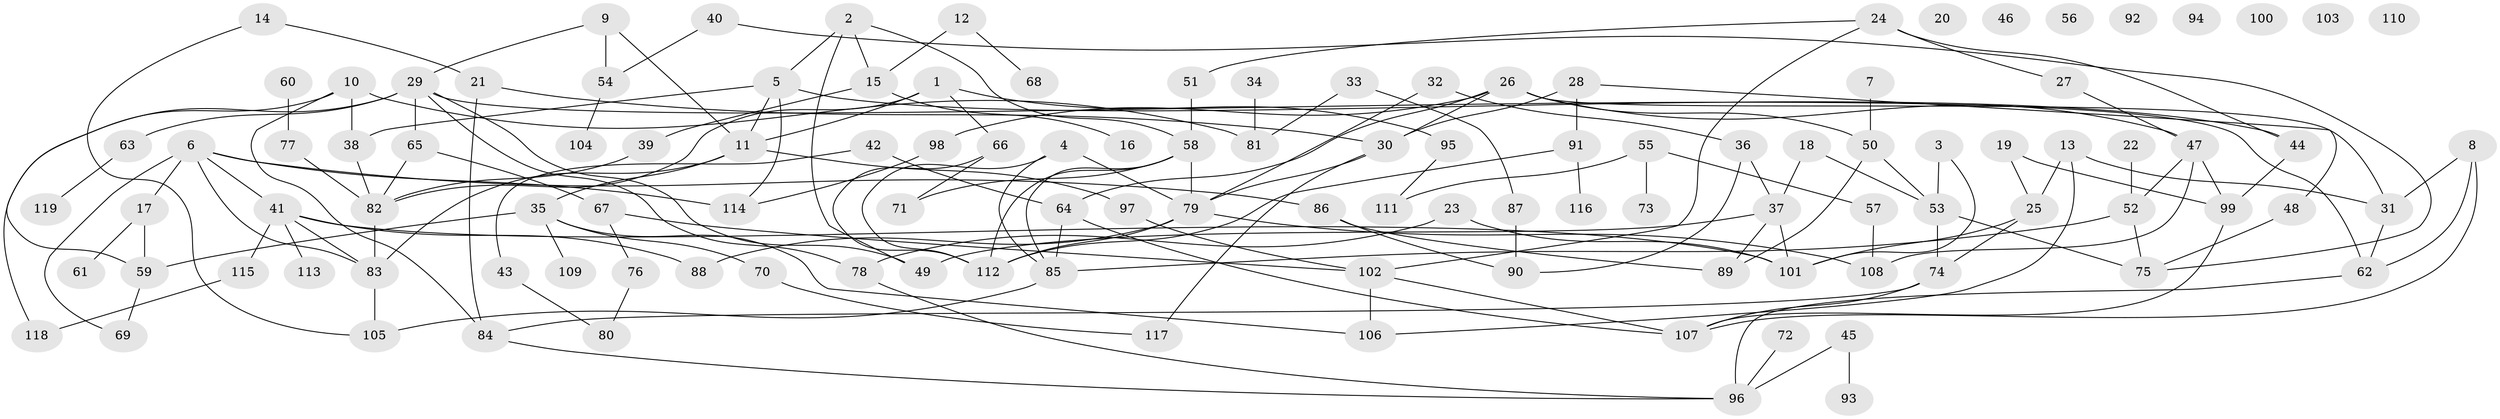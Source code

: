 // Generated by graph-tools (version 1.1) at 2025/13/03/09/25 04:13:08]
// undirected, 119 vertices, 169 edges
graph export_dot {
graph [start="1"]
  node [color=gray90,style=filled];
  1;
  2;
  3;
  4;
  5;
  6;
  7;
  8;
  9;
  10;
  11;
  12;
  13;
  14;
  15;
  16;
  17;
  18;
  19;
  20;
  21;
  22;
  23;
  24;
  25;
  26;
  27;
  28;
  29;
  30;
  31;
  32;
  33;
  34;
  35;
  36;
  37;
  38;
  39;
  40;
  41;
  42;
  43;
  44;
  45;
  46;
  47;
  48;
  49;
  50;
  51;
  52;
  53;
  54;
  55;
  56;
  57;
  58;
  59;
  60;
  61;
  62;
  63;
  64;
  65;
  66;
  67;
  68;
  69;
  70;
  71;
  72;
  73;
  74;
  75;
  76;
  77;
  78;
  79;
  80;
  81;
  82;
  83;
  84;
  85;
  86;
  87;
  88;
  89;
  90;
  91;
  92;
  93;
  94;
  95;
  96;
  97;
  98;
  99;
  100;
  101;
  102;
  103;
  104;
  105;
  106;
  107;
  108;
  109;
  110;
  111;
  112;
  113;
  114;
  115;
  116;
  117;
  118;
  119;
  1 -- 11;
  1 -- 66;
  1 -- 82;
  1 -- 95;
  2 -- 5;
  2 -- 15;
  2 -- 49;
  2 -- 58;
  3 -- 53;
  3 -- 101;
  4 -- 79;
  4 -- 85;
  4 -- 112;
  5 -- 11;
  5 -- 38;
  5 -- 44;
  5 -- 114;
  6 -- 17;
  6 -- 41;
  6 -- 69;
  6 -- 83;
  6 -- 86;
  6 -- 114;
  7 -- 50;
  8 -- 31;
  8 -- 62;
  8 -- 107;
  9 -- 11;
  9 -- 29;
  9 -- 54;
  10 -- 38;
  10 -- 59;
  10 -- 81;
  10 -- 84;
  11 -- 35;
  11 -- 83;
  11 -- 97;
  12 -- 15;
  12 -- 68;
  13 -- 25;
  13 -- 31;
  13 -- 106;
  14 -- 21;
  14 -- 105;
  15 -- 16;
  15 -- 39;
  17 -- 59;
  17 -- 61;
  18 -- 37;
  18 -- 53;
  19 -- 25;
  19 -- 99;
  21 -- 30;
  21 -- 84;
  22 -- 52;
  23 -- 78;
  23 -- 101;
  24 -- 27;
  24 -- 44;
  24 -- 51;
  24 -- 102;
  25 -- 74;
  25 -- 101;
  26 -- 30;
  26 -- 31;
  26 -- 47;
  26 -- 50;
  26 -- 64;
  26 -- 98;
  27 -- 47;
  28 -- 30;
  28 -- 48;
  28 -- 91;
  29 -- 49;
  29 -- 62;
  29 -- 63;
  29 -- 65;
  29 -- 78;
  29 -- 118;
  30 -- 79;
  30 -- 117;
  31 -- 62;
  32 -- 36;
  32 -- 79;
  33 -- 81;
  33 -- 87;
  34 -- 81;
  35 -- 59;
  35 -- 70;
  35 -- 106;
  35 -- 109;
  36 -- 37;
  36 -- 90;
  37 -- 49;
  37 -- 89;
  37 -- 101;
  38 -- 82;
  39 -- 82;
  40 -- 54;
  40 -- 75;
  41 -- 83;
  41 -- 88;
  41 -- 101;
  41 -- 113;
  41 -- 115;
  42 -- 43;
  42 -- 64;
  43 -- 80;
  44 -- 99;
  45 -- 93;
  45 -- 96;
  47 -- 52;
  47 -- 99;
  47 -- 108;
  48 -- 75;
  50 -- 53;
  50 -- 89;
  51 -- 58;
  52 -- 75;
  52 -- 85;
  53 -- 74;
  53 -- 75;
  54 -- 104;
  55 -- 57;
  55 -- 73;
  55 -- 111;
  57 -- 108;
  58 -- 71;
  58 -- 79;
  58 -- 85;
  58 -- 112;
  59 -- 69;
  60 -- 77;
  62 -- 96;
  63 -- 119;
  64 -- 85;
  64 -- 107;
  65 -- 67;
  65 -- 82;
  66 -- 71;
  66 -- 112;
  67 -- 76;
  67 -- 102;
  70 -- 117;
  72 -- 96;
  74 -- 84;
  74 -- 107;
  76 -- 80;
  77 -- 82;
  78 -- 96;
  79 -- 88;
  79 -- 108;
  79 -- 112;
  82 -- 83;
  83 -- 105;
  84 -- 96;
  85 -- 105;
  86 -- 89;
  86 -- 90;
  87 -- 90;
  91 -- 112;
  91 -- 116;
  95 -- 111;
  97 -- 102;
  98 -- 114;
  99 -- 107;
  102 -- 106;
  102 -- 107;
  115 -- 118;
}
